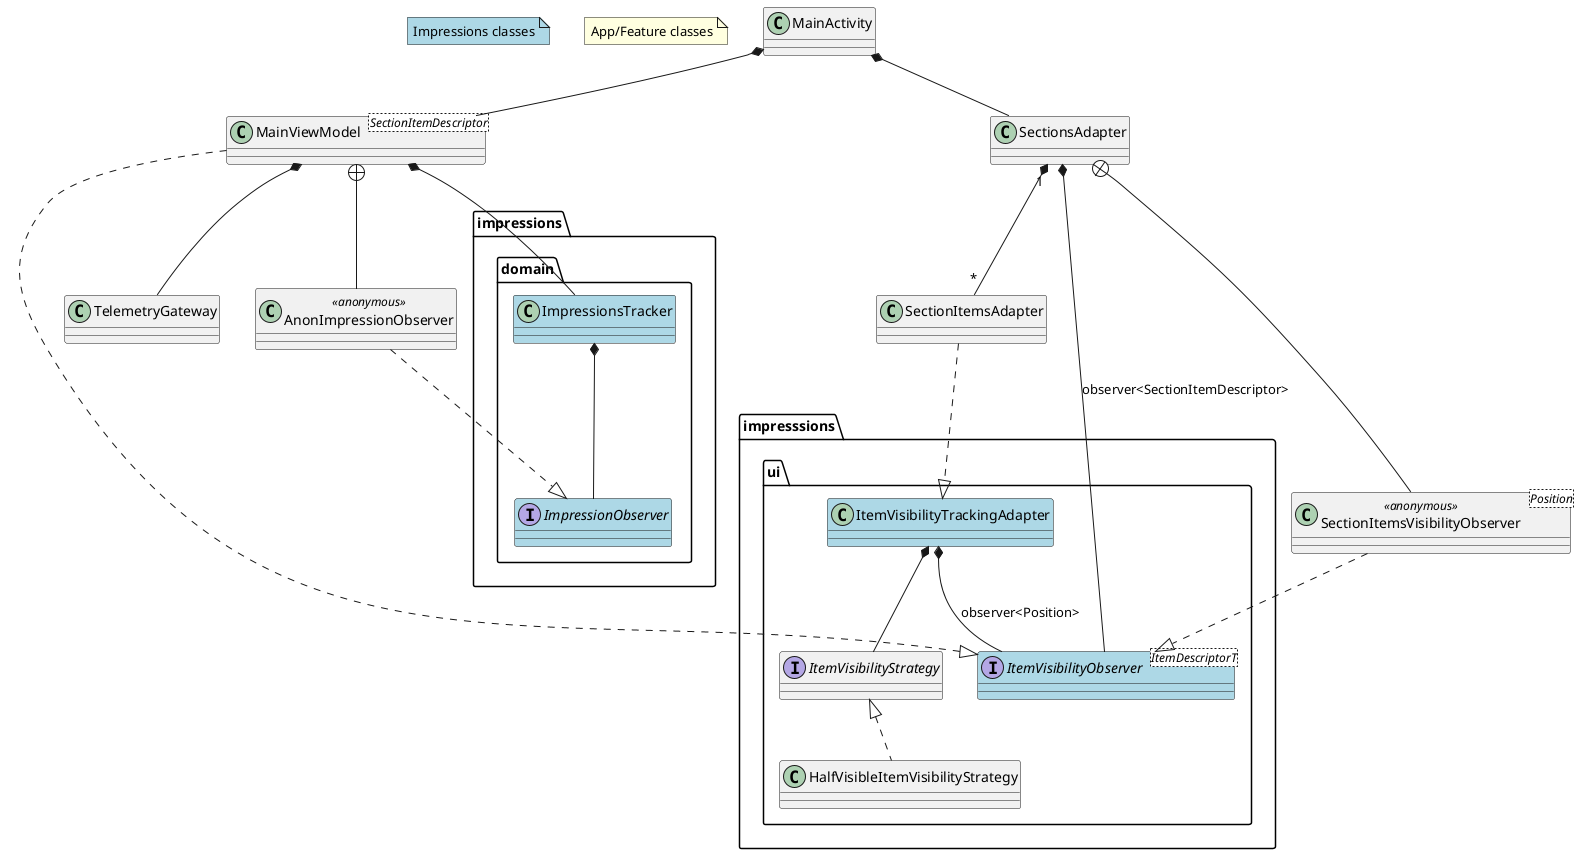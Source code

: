 @startuml

note as Impressions #lightblue
   Impressions classes
end note

note as App #lightyellow
    App/Feature classes
end note

package impresssions.ui {
    interface ItemVisibilityObserver<ItemDescriptorT> #lightblue
    class ItemVisibilityTrackingAdapter #lightblue
    interface ItemVisibilityStrategy
    class HalfVisibleItemVisibilityStrategy
}
package impressions.domain {
    interface ImpressionObserver #lightblue
    class ImpressionsTracker #lightblue
}


class TelemetryGateway
class MainViewModel<SectionItemDescriptor>
class MainActivity
class SectionItemsVisibilityObserver<Position> <<anonymous>>
class SectionItemsAdapter
class SectionsAdapter
class AnonImpressionObserver <<anonymous>>


SectionItemsAdapter ..|> ItemVisibilityTrackingAdapter

SectionsAdapter "1" *-- "*" SectionItemsAdapter
SectionsAdapter *-- ItemVisibilityObserver : observer<SectionItemDescriptor>


SectionItemsVisibilityObserver ..|> ItemVisibilityObserver
SectionsAdapter +-- SectionItemsVisibilityObserver

ItemVisibilityTrackingAdapter *-- ItemVisibilityObserver : observer<Position>

ItemVisibilityTrackingAdapter *-- ItemVisibilityStrategy
HalfVisibleItemVisibilityStrategy .up.|> ItemVisibilityStrategy

MainViewModel ..|> ItemVisibilityObserver
MainViewModel *-- ImpressionsTracker

AnonImpressionObserver ..|> ImpressionObserver
MainViewModel +-- AnonImpressionObserver
MainViewModel *-- TelemetryGateway

ImpressionsTracker *-- ImpressionObserver

MainActivity *-- MainViewModel
MainActivity *-- SectionsAdapter

@enduml